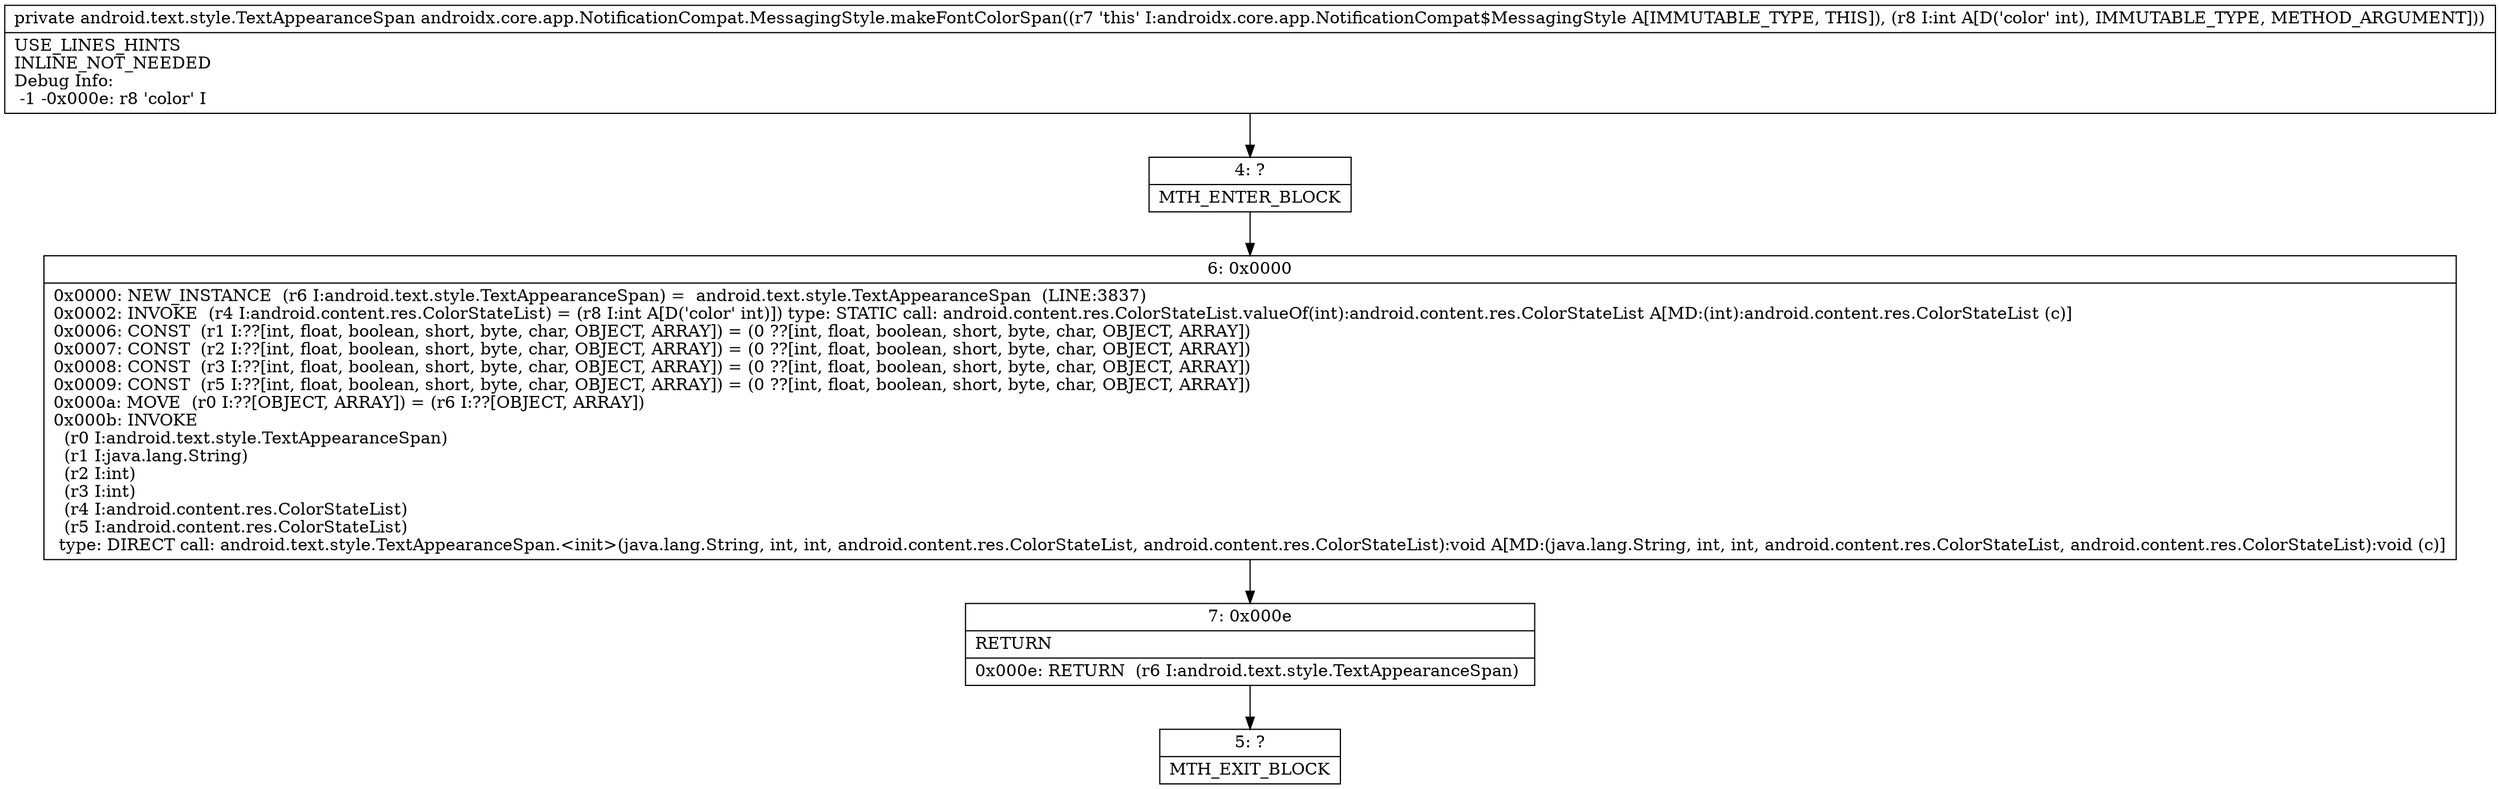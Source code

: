 digraph "CFG forandroidx.core.app.NotificationCompat.MessagingStyle.makeFontColorSpan(I)Landroid\/text\/style\/TextAppearanceSpan;" {
Node_4 [shape=record,label="{4\:\ ?|MTH_ENTER_BLOCK\l}"];
Node_6 [shape=record,label="{6\:\ 0x0000|0x0000: NEW_INSTANCE  (r6 I:android.text.style.TextAppearanceSpan) =  android.text.style.TextAppearanceSpan  (LINE:3837)\l0x0002: INVOKE  (r4 I:android.content.res.ColorStateList) = (r8 I:int A[D('color' int)]) type: STATIC call: android.content.res.ColorStateList.valueOf(int):android.content.res.ColorStateList A[MD:(int):android.content.res.ColorStateList (c)]\l0x0006: CONST  (r1 I:??[int, float, boolean, short, byte, char, OBJECT, ARRAY]) = (0 ??[int, float, boolean, short, byte, char, OBJECT, ARRAY]) \l0x0007: CONST  (r2 I:??[int, float, boolean, short, byte, char, OBJECT, ARRAY]) = (0 ??[int, float, boolean, short, byte, char, OBJECT, ARRAY]) \l0x0008: CONST  (r3 I:??[int, float, boolean, short, byte, char, OBJECT, ARRAY]) = (0 ??[int, float, boolean, short, byte, char, OBJECT, ARRAY]) \l0x0009: CONST  (r5 I:??[int, float, boolean, short, byte, char, OBJECT, ARRAY]) = (0 ??[int, float, boolean, short, byte, char, OBJECT, ARRAY]) \l0x000a: MOVE  (r0 I:??[OBJECT, ARRAY]) = (r6 I:??[OBJECT, ARRAY]) \l0x000b: INVOKE  \l  (r0 I:android.text.style.TextAppearanceSpan)\l  (r1 I:java.lang.String)\l  (r2 I:int)\l  (r3 I:int)\l  (r4 I:android.content.res.ColorStateList)\l  (r5 I:android.content.res.ColorStateList)\l type: DIRECT call: android.text.style.TextAppearanceSpan.\<init\>(java.lang.String, int, int, android.content.res.ColorStateList, android.content.res.ColorStateList):void A[MD:(java.lang.String, int, int, android.content.res.ColorStateList, android.content.res.ColorStateList):void (c)]\l}"];
Node_7 [shape=record,label="{7\:\ 0x000e|RETURN\l|0x000e: RETURN  (r6 I:android.text.style.TextAppearanceSpan) \l}"];
Node_5 [shape=record,label="{5\:\ ?|MTH_EXIT_BLOCK\l}"];
MethodNode[shape=record,label="{private android.text.style.TextAppearanceSpan androidx.core.app.NotificationCompat.MessagingStyle.makeFontColorSpan((r7 'this' I:androidx.core.app.NotificationCompat$MessagingStyle A[IMMUTABLE_TYPE, THIS]), (r8 I:int A[D('color' int), IMMUTABLE_TYPE, METHOD_ARGUMENT]))  | USE_LINES_HINTS\lINLINE_NOT_NEEDED\lDebug Info:\l  \-1 \-0x000e: r8 'color' I\l}"];
MethodNode -> Node_4;Node_4 -> Node_6;
Node_6 -> Node_7;
Node_7 -> Node_5;
}

